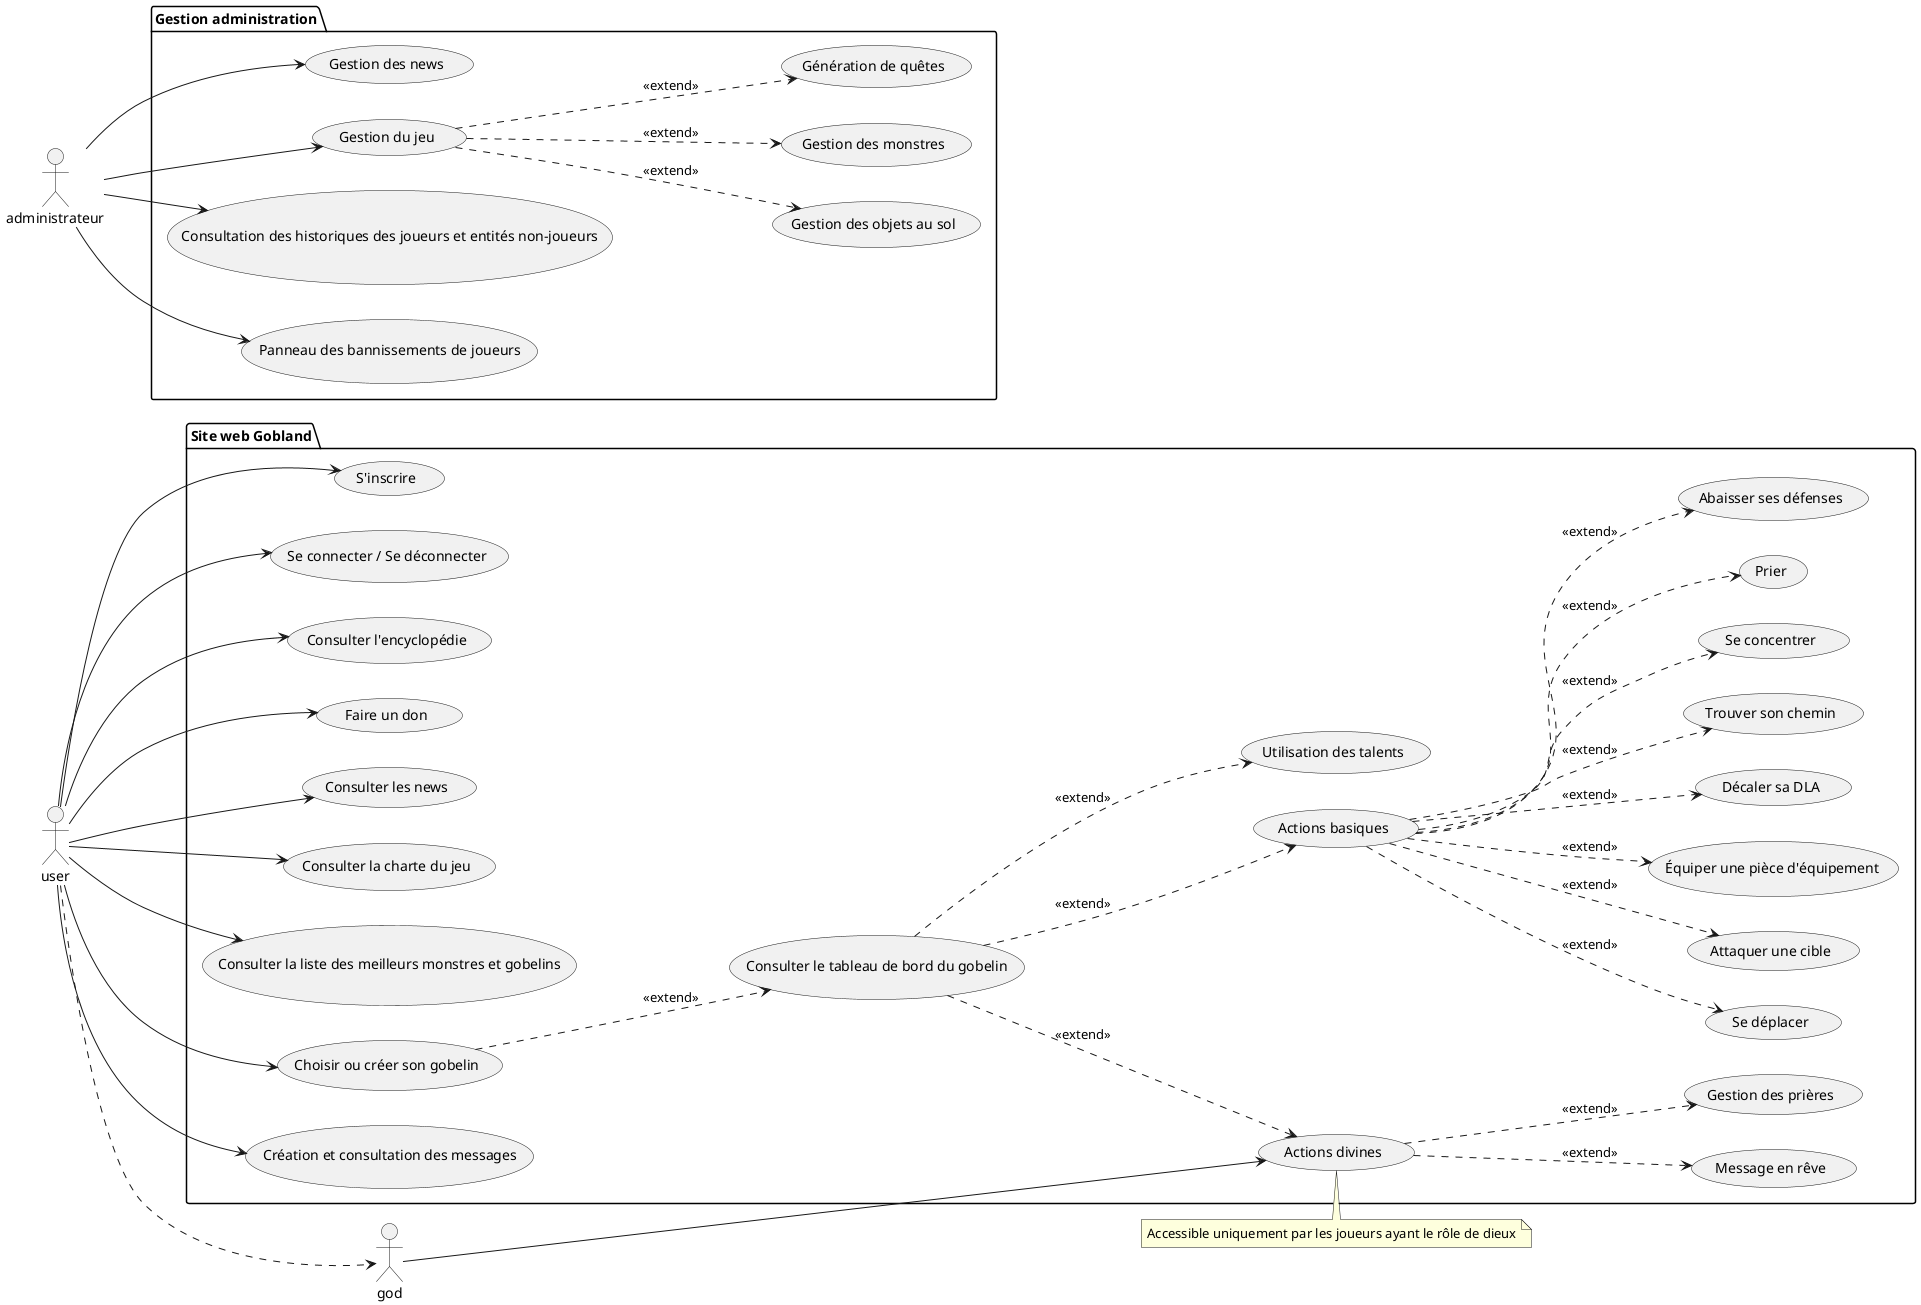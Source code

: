 @startuml VillageGreen
left to right direction

actor user
actor god
actor administrateur

user ..> god

package "Site web Gobland" {
    usecase "S'inscrire"
    usecase "Se connecter / Se déconnecter"
    usecase "Consulter l'encyclopédie"
    usecase "Faire un don"
    usecase "Consulter les news"
    usecase "Consulter la charte du jeu"
    usecase "Consulter la liste des meilleurs monstres et gobelins" as top
    usecase "Choisir ou créer son gobelin" as selectgob
    usecase "Consulter le tableau de bord du gobelin" as panjeux
    usecase "Actions basiques" as actbas
    usecase "Utilisation des talents" as acttal
    usecase "Actions divines" as actdiv
    usecase "Création et consultation des messages" as message
    usecase "Message en rêve" as mesdiv
    usecase "Gestion des prières" as prayer
    usecase "Se déplacer" as move
    usecase "Attaquer une cible" as target
    usecase "Équiper une pièce d'équipement" as equip
    usecase "Décaler sa DLA" as DLA
    usecase "Trouver son chemin" as touvchem
    usecase "Se concentrer" as conc
    usecase "Prier"
    usecase "Abaisser ses défenses" as abdef
}

package "Gestion administration" {
    usecase "Gestion des news"
    usecase "Gestion du jeu" as game
    usecase "Gestion des objets au sol" as object
    usecase "Gestion des monstres" as monster
    usecase "Génération de quêtes" as quest
    usecase "Consultation des historiques des joueurs et entités non-joueurs" as event
    usecase "Panneau des bannissements de joueurs" as ban
}

selectgob ..> panjeux :<<extend>>
panjeux ..> actbas :<<extend>>
panjeux ..> acttal :<<extend>>
panjeux ..> actdiv :<<extend>>
actdiv ..> mesdiv :<<extend>>
actdiv ..> prayer :<<extend>>
actbas ..> move :<<extend>>
actbas ..> target :<<extend>>
actbas ..> equip :<<extend>>
actbas ..> DLA :<<extend>>
actbas ..> Prier :<<extend>>
actbas ..> touvchem :<<extend>>
actbas ..> conc :<<extend>>
actbas ..> abdef :<<extend>>

note top of actdiv
    Accessible uniquement par les joueurs ayant le rôle de dieux
end note

god --> (actdiv)
user --> (Consulter l'encyclopédie)
user --> (Faire un don)
user --> (Consulter les news)
user --> (Consulter la charte du jeu)
user --> (top)
user --> (Se connecter / Se déconnecter)
user --> (S'inscrire)
user --> (selectgob)
user --> (message)

game ..> monster :<<extend>>
game ..> object :<<extend>>
game ..> quest :<<extend>>

administrateur --> (Gestion des news)
administrateur --> (game)
administrateur --> (event)
administrateur --> (ban)

@enduml
